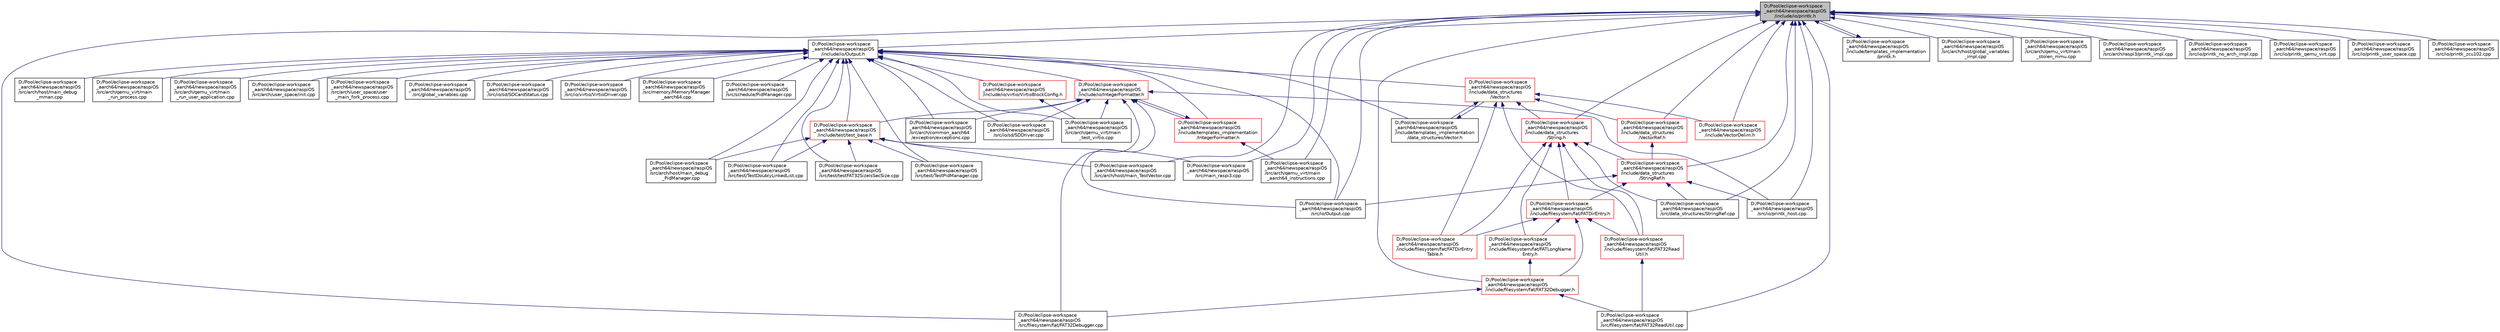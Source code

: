 digraph "D:/Pool/eclipse-workspace_aarch64/newspace/raspiOS/include/io/printk.h"
{
  edge [fontname="Helvetica",fontsize="10",labelfontname="Helvetica",labelfontsize="10"];
  node [fontname="Helvetica",fontsize="10",shape=record];
  Node1691 [label="D:/Pool/eclipse-workspace\l_aarch64/newspace/raspiOS\l/include/io/printk.h",height=0.2,width=0.4,color="black", fillcolor="grey75", style="filled", fontcolor="black"];
  Node1691 -> Node1692 [dir="back",color="midnightblue",fontsize="10",style="solid",fontname="Helvetica"];
  Node1692 [label="D:/Pool/eclipse-workspace\l_aarch64/newspace/raspiOS\l/include/io/Output.h",height=0.2,width=0.4,color="black", fillcolor="white", style="filled",URL="$d6/d77/_output_8h.html"];
  Node1692 -> Node1693 [dir="back",color="midnightblue",fontsize="10",style="solid",fontname="Helvetica"];
  Node1693 [label="D:/Pool/eclipse-workspace\l_aarch64/newspace/raspiOS\l/include/io/IntegerFormatter.h",height=0.2,width=0.4,color="red", fillcolor="white", style="filled",URL="$d5/d7b/io_2_integer_formatter_8h.html"];
  Node1693 -> Node1732 [dir="back",color="midnightblue",fontsize="10",style="solid",fontname="Helvetica"];
  Node1732 [label="D:/Pool/eclipse-workspace\l_aarch64/newspace/raspiOS\l/include/templates_implementation\l/IntegerFormatter.h",height=0.2,width=0.4,color="red", fillcolor="white", style="filled",URL="$dc/d84/templates__implementation_2_integer_formatter_8h.html"];
  Node1732 -> Node1693 [dir="back",color="midnightblue",fontsize="10",style="solid",fontname="Helvetica"];
  Node1732 -> Node1726 [dir="back",color="midnightblue",fontsize="10",style="solid",fontname="Helvetica"];
  Node1726 [label="D:/Pool/eclipse-workspace\l_aarch64/newspace/raspiOS\l/src/arch/qemu_virt/main\l_aarch64_instructions.cpp",height=0.2,width=0.4,color="black", fillcolor="white", style="filled",URL="$d3/d1d/main__aarch64__instructions_8cpp.html"];
  Node1693 -> Node1736 [dir="back",color="midnightblue",fontsize="10",style="solid",fontname="Helvetica"];
  Node1736 [label="D:/Pool/eclipse-workspace\l_aarch64/newspace/raspiOS\l/include/test/test_base.h",height=0.2,width=0.4,color="red", fillcolor="white", style="filled",URL="$dc/d74/test__base_8h.html"];
  Node1736 -> Node1739 [dir="back",color="midnightblue",fontsize="10",style="solid",fontname="Helvetica"];
  Node1739 [label="D:/Pool/eclipse-workspace\l_aarch64/newspace/raspiOS\l/src/arch/host/main_debug\l_PidManager.cpp",height=0.2,width=0.4,color="black", fillcolor="white", style="filled",URL="$d1/d40/main__debug___pid_manager_8cpp.html"];
  Node1736 -> Node1741 [dir="back",color="midnightblue",fontsize="10",style="solid",fontname="Helvetica"];
  Node1741 [label="D:/Pool/eclipse-workspace\l_aarch64/newspace/raspiOS\l/src/arch/host/main_TestVector.cpp",height=0.2,width=0.4,color="black", fillcolor="white", style="filled",URL="$d5/d46/main___test_vector_8cpp.html"];
  Node1736 -> Node1742 [dir="back",color="midnightblue",fontsize="10",style="solid",fontname="Helvetica"];
  Node1742 [label="D:/Pool/eclipse-workspace\l_aarch64/newspace/raspiOS\l/src/main_raspi3.cpp",height=0.2,width=0.4,color="black", fillcolor="white", style="filled",URL="$d6/d05/main__raspi3_8cpp.html"];
  Node1736 -> Node1743 [dir="back",color="midnightblue",fontsize="10",style="solid",fontname="Helvetica"];
  Node1743 [label="D:/Pool/eclipse-workspace\l_aarch64/newspace/raspiOS\l/src/test/TestDoublyLinkedList.cpp",height=0.2,width=0.4,color="black", fillcolor="white", style="filled",URL="$d4/d96/_test_doubly_linked_list_8cpp.html"];
  Node1736 -> Node1744 [dir="back",color="midnightblue",fontsize="10",style="solid",fontname="Helvetica"];
  Node1744 [label="D:/Pool/eclipse-workspace\l_aarch64/newspace/raspiOS\l/src/test/testFAT32SizeIsSecSize.cpp",height=0.2,width=0.4,color="black", fillcolor="white", style="filled",URL="$d1/d9f/test_f_a_t32_size_is_sec_size_8cpp.html"];
  Node1736 -> Node1745 [dir="back",color="midnightblue",fontsize="10",style="solid",fontname="Helvetica"];
  Node1745 [label="D:/Pool/eclipse-workspace\l_aarch64/newspace/raspiOS\l/src/test/TestPidManager.cpp",height=0.2,width=0.4,color="black", fillcolor="white", style="filled",URL="$d9/d4f/_test_pid_manager_8cpp.html"];
  Node1693 -> Node1699 [dir="back",color="midnightblue",fontsize="10",style="solid",fontname="Helvetica"];
  Node1699 [label="D:/Pool/eclipse-workspace\l_aarch64/newspace/raspiOS\l/src/arch/common_aarch64\l/exception/exceptions.cpp",height=0.2,width=0.4,color="black", fillcolor="white", style="filled",URL="$dd/d12/exceptions_8cpp.html"];
  Node1693 -> Node1746 [dir="back",color="midnightblue",fontsize="10",style="solid",fontname="Helvetica"];
  Node1746 [label="D:/Pool/eclipse-workspace\l_aarch64/newspace/raspiOS\l/src/arch/qemu_virt/main\l_test_virtio.cpp",height=0.2,width=0.4,color="black", fillcolor="white", style="filled",URL="$d0/d67/main__test__virtio_8cpp.html"];
  Node1693 -> Node1747 [dir="back",color="midnightblue",fontsize="10",style="solid",fontname="Helvetica"];
  Node1747 [label="D:/Pool/eclipse-workspace\l_aarch64/newspace/raspiOS\l/src/filesystem/fat/FAT32Debugger.cpp",height=0.2,width=0.4,color="black", fillcolor="white", style="filled",URL="$d7/de4/_f_a_t32_debugger_8cpp.html"];
  Node1693 -> Node1749 [dir="back",color="midnightblue",fontsize="10",style="solid",fontname="Helvetica"];
  Node1749 [label="D:/Pool/eclipse-workspace\l_aarch64/newspace/raspiOS\l/src/io/Output.cpp",height=0.2,width=0.4,color="black", fillcolor="white", style="filled",URL="$dd/d4c/_output_8cpp.html"];
  Node1693 -> Node1750 [dir="back",color="midnightblue",fontsize="10",style="solid",fontname="Helvetica"];
  Node1750 [label="D:/Pool/eclipse-workspace\l_aarch64/newspace/raspiOS\l/src/io/printk_host.cpp",height=0.2,width=0.4,color="black", fillcolor="white", style="filled",URL="$d2/d67/printk__host_8cpp.html"];
  Node1693 -> Node1751 [dir="back",color="midnightblue",fontsize="10",style="solid",fontname="Helvetica"];
  Node1751 [label="D:/Pool/eclipse-workspace\l_aarch64/newspace/raspiOS\l/src/io/sd/SDDriver.cpp",height=0.2,width=0.4,color="black", fillcolor="white", style="filled",URL="$d9/d31/_s_d_driver_8cpp.html"];
  Node1692 -> Node1732 [dir="back",color="midnightblue",fontsize="10",style="solid",fontname="Helvetica"];
  Node1692 -> Node1752 [dir="back",color="midnightblue",fontsize="10",style="solid",fontname="Helvetica"];
  Node1752 [label="D:/Pool/eclipse-workspace\l_aarch64/newspace/raspiOS\l/include/data_structures\l/Vector.h",height=0.2,width=0.4,color="red", fillcolor="white", style="filled",URL="$d0/d70/data__structures_2_vector_8h.html"];
  Node1752 -> Node1753 [dir="back",color="midnightblue",fontsize="10",style="solid",fontname="Helvetica"];
  Node1753 [label="D:/Pool/eclipse-workspace\l_aarch64/newspace/raspiOS\l/include/data_structures\l/String.h",height=0.2,width=0.4,color="red", fillcolor="white", style="filled",URL="$db/db5/_string_8h.html"];
  Node1753 -> Node1754 [dir="back",color="midnightblue",fontsize="10",style="solid",fontname="Helvetica"];
  Node1754 [label="D:/Pool/eclipse-workspace\l_aarch64/newspace/raspiOS\l/include/data_structures\l/StringRef.h",height=0.2,width=0.4,color="red", fillcolor="white", style="filled",URL="$da/d55/_string_ref_8h.html"];
  Node1754 -> Node1755 [dir="back",color="midnightblue",fontsize="10",style="solid",fontname="Helvetica"];
  Node1755 [label="D:/Pool/eclipse-workspace\l_aarch64/newspace/raspiOS\l/include/filesystem/fat/FATDirEntry.h",height=0.2,width=0.4,color="red", fillcolor="white", style="filled",URL="$d9/de5/_f_a_t_dir_entry_8h.html"];
  Node1755 -> Node1756 [dir="back",color="midnightblue",fontsize="10",style="solid",fontname="Helvetica"];
  Node1756 [label="D:/Pool/eclipse-workspace\l_aarch64/newspace/raspiOS\l/include/filesystem/fat/FAT32Debugger.h",height=0.2,width=0.4,color="red", fillcolor="white", style="filled",URL="$d5/d42/_f_a_t32_debugger_8h.html"];
  Node1756 -> Node1747 [dir="back",color="midnightblue",fontsize="10",style="solid",fontname="Helvetica"];
  Node1756 -> Node1757 [dir="back",color="midnightblue",fontsize="10",style="solid",fontname="Helvetica"];
  Node1757 [label="D:/Pool/eclipse-workspace\l_aarch64/newspace/raspiOS\l/src/filesystem/fat/FAT32ReadUtil.cpp",height=0.2,width=0.4,color="black", fillcolor="white", style="filled",URL="$d7/d79/_f_a_t32_read_util_8cpp.html"];
  Node1755 -> Node1758 [dir="back",color="midnightblue",fontsize="10",style="solid",fontname="Helvetica"];
  Node1758 [label="D:/Pool/eclipse-workspace\l_aarch64/newspace/raspiOS\l/include/filesystem/fat/FATLongName\lEntry.h",height=0.2,width=0.4,color="red", fillcolor="white", style="filled",URL="$da/d0d/_f_a_t_long_name_entry_8h.html"];
  Node1758 -> Node1756 [dir="back",color="midnightblue",fontsize="10",style="solid",fontname="Helvetica"];
  Node1755 -> Node1761 [dir="back",color="midnightblue",fontsize="10",style="solid",fontname="Helvetica"];
  Node1761 [label="D:/Pool/eclipse-workspace\l_aarch64/newspace/raspiOS\l/include/filesystem/fat/FAT32Read\lUtil.h",height=0.2,width=0.4,color="red", fillcolor="white", style="filled",URL="$d6/dbc/_f_a_t32_read_util_8h.html"];
  Node1761 -> Node1757 [dir="back",color="midnightblue",fontsize="10",style="solid",fontname="Helvetica"];
  Node1755 -> Node1762 [dir="back",color="midnightblue",fontsize="10",style="solid",fontname="Helvetica"];
  Node1762 [label="D:/Pool/eclipse-workspace\l_aarch64/newspace/raspiOS\l/include/filesystem/fat/FATDirEntry\lTable.h",height=0.2,width=0.4,color="red", fillcolor="white", style="filled",URL="$de/d48/_f_a_t_dir_entry_table_8h.html"];
  Node1754 -> Node1763 [dir="back",color="midnightblue",fontsize="10",style="solid",fontname="Helvetica"];
  Node1763 [label="D:/Pool/eclipse-workspace\l_aarch64/newspace/raspiOS\l/src/data_structures/StringRef.cpp",height=0.2,width=0.4,color="black", fillcolor="white", style="filled",URL="$da/d40/_string_ref_8cpp.html"];
  Node1754 -> Node1749 [dir="back",color="midnightblue",fontsize="10",style="solid",fontname="Helvetica"];
  Node1754 -> Node1750 [dir="back",color="midnightblue",fontsize="10",style="solid",fontname="Helvetica"];
  Node1753 -> Node1755 [dir="back",color="midnightblue",fontsize="10",style="solid",fontname="Helvetica"];
  Node1753 -> Node1758 [dir="back",color="midnightblue",fontsize="10",style="solid",fontname="Helvetica"];
  Node1753 -> Node1761 [dir="back",color="midnightblue",fontsize="10",style="solid",fontname="Helvetica"];
  Node1753 -> Node1762 [dir="back",color="midnightblue",fontsize="10",style="solid",fontname="Helvetica"];
  Node1753 -> Node1763 [dir="back",color="midnightblue",fontsize="10",style="solid",fontname="Helvetica"];
  Node1752 -> Node1766 [dir="back",color="midnightblue",fontsize="10",style="solid",fontname="Helvetica"];
  Node1766 [label="D:/Pool/eclipse-workspace\l_aarch64/newspace/raspiOS\l/include/templates_implementation\l/data_structures/Vector.h",height=0.2,width=0.4,color="black", fillcolor="white", style="filled",URL="$d6/d5d/templates__implementation_2data__structures_2_vector_8h.html"];
  Node1766 -> Node1752 [dir="back",color="midnightblue",fontsize="10",style="solid",fontname="Helvetica"];
  Node1752 -> Node1767 [dir="back",color="midnightblue",fontsize="10",style="solid",fontname="Helvetica"];
  Node1767 [label="D:/Pool/eclipse-workspace\l_aarch64/newspace/raspiOS\l/include/data_structures\l/VectorRef.h",height=0.2,width=0.4,color="red", fillcolor="white", style="filled",URL="$da/d95/data__structures_2_vector_ref_8h.html"];
  Node1767 -> Node1754 [dir="back",color="midnightblue",fontsize="10",style="solid",fontname="Helvetica"];
  Node1752 -> Node1761 [dir="back",color="midnightblue",fontsize="10",style="solid",fontname="Helvetica"];
  Node1752 -> Node1762 [dir="back",color="midnightblue",fontsize="10",style="solid",fontname="Helvetica"];
  Node1752 -> Node1774 [dir="back",color="midnightblue",fontsize="10",style="solid",fontname="Helvetica"];
  Node1774 [label="D:/Pool/eclipse-workspace\l_aarch64/newspace/raspiOS\l/include/VectorDelim.h",height=0.2,width=0.4,color="red", fillcolor="white", style="filled",URL="$db/de1/_vector_delim_8h.html"];
  Node1692 -> Node1766 [dir="back",color="midnightblue",fontsize="10",style="solid",fontname="Helvetica"];
  Node1692 -> Node1778 [dir="back",color="midnightblue",fontsize="10",style="solid",fontname="Helvetica"];
  Node1778 [label="D:/Pool/eclipse-workspace\l_aarch64/newspace/raspiOS\l/include/io/virtio/VirtioBlockConfig.h",height=0.2,width=0.4,color="red", fillcolor="white", style="filled",URL="$d8/d89/_virtio_block_config_8h.html"];
  Node1778 -> Node1746 [dir="back",color="midnightblue",fontsize="10",style="solid",fontname="Helvetica"];
  Node1692 -> Node1736 [dir="back",color="midnightblue",fontsize="10",style="solid",fontname="Helvetica"];
  Node1692 -> Node1699 [dir="back",color="midnightblue",fontsize="10",style="solid",fontname="Helvetica"];
  Node1692 -> Node1738 [dir="back",color="midnightblue",fontsize="10",style="solid",fontname="Helvetica"];
  Node1738 [label="D:/Pool/eclipse-workspace\l_aarch64/newspace/raspiOS\l/src/arch/host/main_debug\l_mman.cpp",height=0.2,width=0.4,color="black", fillcolor="white", style="filled",URL="$d2/d6d/main__debug__mman_8cpp.html"];
  Node1692 -> Node1739 [dir="back",color="midnightblue",fontsize="10",style="solid",fontname="Helvetica"];
  Node1692 -> Node1700 [dir="back",color="midnightblue",fontsize="10",style="solid",fontname="Helvetica"];
  Node1700 [label="D:/Pool/eclipse-workspace\l_aarch64/newspace/raspiOS\l/src/arch/qemu_virt/main\l_run_process.cpp",height=0.2,width=0.4,color="black", fillcolor="white", style="filled",URL="$d9/d35/main__run__process_8cpp.html"];
  Node1692 -> Node1710 [dir="back",color="midnightblue",fontsize="10",style="solid",fontname="Helvetica"];
  Node1710 [label="D:/Pool/eclipse-workspace\l_aarch64/newspace/raspiOS\l/src/arch/qemu_virt/main\l_run_user_application.cpp",height=0.2,width=0.4,color="black", fillcolor="white", style="filled",URL="$d3/d50/main__run__user__application_8cpp.html"];
  Node1692 -> Node1746 [dir="back",color="midnightblue",fontsize="10",style="solid",fontname="Helvetica"];
  Node1692 -> Node1723 [dir="back",color="midnightblue",fontsize="10",style="solid",fontname="Helvetica"];
  Node1723 [label="D:/Pool/eclipse-workspace\l_aarch64/newspace/raspiOS\l/src/arch/user_space/init.cpp",height=0.2,width=0.4,color="black", fillcolor="white", style="filled",URL="$d0/dc9/init_8cpp.html"];
  Node1692 -> Node1703 [dir="back",color="midnightblue",fontsize="10",style="solid",fontname="Helvetica"];
  Node1703 [label="D:/Pool/eclipse-workspace\l_aarch64/newspace/raspiOS\l/src/arch/user_space/user\l_main_fork_process.cpp",height=0.2,width=0.4,color="black", fillcolor="white", style="filled",URL="$d0/ddd/user__main__fork__process_8cpp.html"];
  Node1692 -> Node1722 [dir="back",color="midnightblue",fontsize="10",style="solid",fontname="Helvetica"];
  Node1722 [label="D:/Pool/eclipse-workspace\l_aarch64/newspace/raspiOS\l/src/global_variables.cpp",height=0.2,width=0.4,color="black", fillcolor="white", style="filled",URL="$d9/d90/global__variables_8cpp.html"];
  Node1692 -> Node1749 [dir="back",color="midnightblue",fontsize="10",style="solid",fontname="Helvetica"];
  Node1692 -> Node1780 [dir="back",color="midnightblue",fontsize="10",style="solid",fontname="Helvetica"];
  Node1780 [label="D:/Pool/eclipse-workspace\l_aarch64/newspace/raspiOS\l/src/io/sd/SDCardStatus.cpp",height=0.2,width=0.4,color="black", fillcolor="white", style="filled",URL="$de/dd5/_s_d_card_status_8cpp.html"];
  Node1692 -> Node1751 [dir="back",color="midnightblue",fontsize="10",style="solid",fontname="Helvetica"];
  Node1692 -> Node1781 [dir="back",color="midnightblue",fontsize="10",style="solid",fontname="Helvetica"];
  Node1781 [label="D:/Pool/eclipse-workspace\l_aarch64/newspace/raspiOS\l/src/io/virtio/VirtioDriver.cpp",height=0.2,width=0.4,color="black", fillcolor="white", style="filled",URL="$db/d70/_virtio_driver_8cpp.html"];
  Node1692 -> Node1782 [dir="back",color="midnightblue",fontsize="10",style="solid",fontname="Helvetica"];
  Node1782 [label="D:/Pool/eclipse-workspace\l_aarch64/newspace/raspiOS\l/src/memory/MemoryManager\l_aarch64.cpp",height=0.2,width=0.4,color="black", fillcolor="white", style="filled",URL="$d7/dec/_memory_manager__aarch64_8cpp.html"];
  Node1692 -> Node1783 [dir="back",color="midnightblue",fontsize="10",style="solid",fontname="Helvetica"];
  Node1783 [label="D:/Pool/eclipse-workspace\l_aarch64/newspace/raspiOS\l/src/schedule/PidManager.cpp",height=0.2,width=0.4,color="black", fillcolor="white", style="filled",URL="$dd/d33/_pid_manager_8cpp.html"];
  Node1692 -> Node1743 [dir="back",color="midnightblue",fontsize="10",style="solid",fontname="Helvetica"];
  Node1692 -> Node1744 [dir="back",color="midnightblue",fontsize="10",style="solid",fontname="Helvetica"];
  Node1692 -> Node1745 [dir="back",color="midnightblue",fontsize="10",style="solid",fontname="Helvetica"];
  Node1691 -> Node1784 [dir="back",color="midnightblue",fontsize="10",style="solid",fontname="Helvetica"];
  Node1784 [label="D:/Pool/eclipse-workspace\l_aarch64/newspace/raspiOS\l/include/templates_implementation\l/printk.h",height=0.2,width=0.4,color="black", fillcolor="white", style="filled",URL="$d7/d95/templates__implementation_2printk_8h.html"];
  Node1784 -> Node1691 [dir="back",color="midnightblue",fontsize="10",style="solid",fontname="Helvetica"];
  Node1691 -> Node1753 [dir="back",color="midnightblue",fontsize="10",style="solid",fontname="Helvetica"];
  Node1691 -> Node1767 [dir="back",color="midnightblue",fontsize="10",style="solid",fontname="Helvetica"];
  Node1691 -> Node1754 [dir="back",color="midnightblue",fontsize="10",style="solid",fontname="Helvetica"];
  Node1691 -> Node1756 [dir="back",color="midnightblue",fontsize="10",style="solid",fontname="Helvetica"];
  Node1691 -> Node1774 [dir="back",color="midnightblue",fontsize="10",style="solid",fontname="Helvetica"];
  Node1691 -> Node1785 [dir="back",color="midnightblue",fontsize="10",style="solid",fontname="Helvetica"];
  Node1785 [label="D:/Pool/eclipse-workspace\l_aarch64/newspace/raspiOS\l/src/arch/host/global_variables\l_impl.cpp",height=0.2,width=0.4,color="black", fillcolor="white", style="filled",URL="$d9/dcc/global__variables__impl_8cpp.html"];
  Node1691 -> Node1741 [dir="back",color="midnightblue",fontsize="10",style="solid",fontname="Helvetica"];
  Node1691 -> Node1726 [dir="back",color="midnightblue",fontsize="10",style="solid",fontname="Helvetica"];
  Node1691 -> Node1786 [dir="back",color="midnightblue",fontsize="10",style="solid",fontname="Helvetica"];
  Node1786 [label="D:/Pool/eclipse-workspace\l_aarch64/newspace/raspiOS\l/src/arch/qemu_virt/main\l_stolen_mmu.cpp",height=0.2,width=0.4,color="black", fillcolor="white", style="filled",URL="$db/dc9/main__stolen__mmu_8cpp.html"];
  Node1691 -> Node1787 [dir="back",color="midnightblue",fontsize="10",style="solid",fontname="Helvetica"];
  Node1787 [label="D:/Pool/eclipse-workspace\l_aarch64/newspace/raspiOS\l/src/arch/raspi3/printk_impl.cpp",height=0.2,width=0.4,color="black", fillcolor="white", style="filled",URL="$d5/d68/printk__impl_8cpp.html"];
  Node1691 -> Node1763 [dir="back",color="midnightblue",fontsize="10",style="solid",fontname="Helvetica"];
  Node1691 -> Node1747 [dir="back",color="midnightblue",fontsize="10",style="solid",fontname="Helvetica"];
  Node1691 -> Node1757 [dir="back",color="midnightblue",fontsize="10",style="solid",fontname="Helvetica"];
  Node1691 -> Node1749 [dir="back",color="midnightblue",fontsize="10",style="solid",fontname="Helvetica"];
  Node1691 -> Node1750 [dir="back",color="midnightblue",fontsize="10",style="solid",fontname="Helvetica"];
  Node1691 -> Node1788 [dir="back",color="midnightblue",fontsize="10",style="solid",fontname="Helvetica"];
  Node1788 [label="D:/Pool/eclipse-workspace\l_aarch64/newspace/raspiOS\l/src/io/printk_no_arch_impl.cpp",height=0.2,width=0.4,color="black", fillcolor="white", style="filled",URL="$d9/da2/printk__no__arch__impl_8cpp.html"];
  Node1691 -> Node1789 [dir="back",color="midnightblue",fontsize="10",style="solid",fontname="Helvetica"];
  Node1789 [label="D:/Pool/eclipse-workspace\l_aarch64/newspace/raspiOS\l/src/io/printk_qemu_virt.cpp",height=0.2,width=0.4,color="black", fillcolor="white", style="filled",URL="$da/dc0/printk__qemu__virt_8cpp.html"];
  Node1691 -> Node1705 [dir="back",color="midnightblue",fontsize="10",style="solid",fontname="Helvetica"];
  Node1705 [label="D:/Pool/eclipse-workspace\l_aarch64/newspace/raspiOS\l/src/io/printk_user_space.cpp",height=0.2,width=0.4,color="black", fillcolor="white", style="filled",URL="$d3/df4/printk__user__space_8cpp.html"];
  Node1691 -> Node1790 [dir="back",color="midnightblue",fontsize="10",style="solid",fontname="Helvetica"];
  Node1790 [label="D:/Pool/eclipse-workspace\l_aarch64/newspace/raspiOS\l/src/io/printk_zcu102.cpp",height=0.2,width=0.4,color="black", fillcolor="white", style="filled",URL="$d8/d06/printk__zcu102_8cpp.html"];
  Node1691 -> Node1742 [dir="back",color="midnightblue",fontsize="10",style="solid",fontname="Helvetica"];
}
